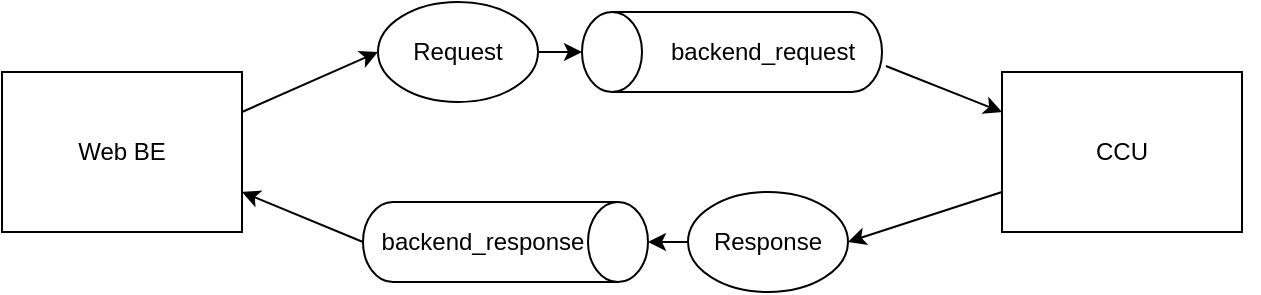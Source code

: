 <mxfile version="22.0.8" type="device">
  <diagram name="Page-1" id="ySUTEen5wOdhgKpzgKmZ">
    <mxGraphModel dx="1930" dy="938" grid="1" gridSize="10" guides="1" tooltips="1" connect="1" arrows="1" fold="1" page="1" pageScale="1" pageWidth="850" pageHeight="1100" math="0" shadow="0">
      <root>
        <mxCell id="0" />
        <mxCell id="1" parent="0" />
        <mxCell id="YEOLPIXr2C2jkLLGHpBn-8" style="edgeStyle=none;rounded=0;orthogonalLoop=1;jettySize=auto;html=1;exitX=0;exitY=0.75;exitDx=0;exitDy=0;entryX=1;entryY=0.5;entryDx=0;entryDy=0;" edge="1" parent="1" source="YEOLPIXr2C2jkLLGHpBn-1" target="YEOLPIXr2C2jkLLGHpBn-4">
          <mxGeometry relative="1" as="geometry" />
        </mxCell>
        <mxCell id="YEOLPIXr2C2jkLLGHpBn-1" value="CCU" style="rounded=0;whiteSpace=wrap;html=1;" vertex="1" parent="1">
          <mxGeometry x="630" y="440" width="120" height="80" as="geometry" />
        </mxCell>
        <mxCell id="YEOLPIXr2C2jkLLGHpBn-11" style="edgeStyle=none;rounded=0;orthogonalLoop=1;jettySize=auto;html=1;exitX=1;exitY=0.25;exitDx=0;exitDy=0;entryX=0;entryY=0.5;entryDx=0;entryDy=0;" edge="1" parent="1" source="YEOLPIXr2C2jkLLGHpBn-2" target="YEOLPIXr2C2jkLLGHpBn-3">
          <mxGeometry relative="1" as="geometry" />
        </mxCell>
        <mxCell id="YEOLPIXr2C2jkLLGHpBn-2" value="Web BE" style="rounded=0;whiteSpace=wrap;html=1;" vertex="1" parent="1">
          <mxGeometry x="130" y="440" width="120" height="80" as="geometry" />
        </mxCell>
        <mxCell id="YEOLPIXr2C2jkLLGHpBn-3" value="Request" style="ellipse;whiteSpace=wrap;html=1;" vertex="1" parent="1">
          <mxGeometry x="318" y="405" width="80" height="50" as="geometry" />
        </mxCell>
        <mxCell id="YEOLPIXr2C2jkLLGHpBn-4" value="Response" style="ellipse;whiteSpace=wrap;html=1;" vertex="1" parent="1">
          <mxGeometry x="473" y="500" width="80" height="50" as="geometry" />
        </mxCell>
        <mxCell id="YEOLPIXr2C2jkLLGHpBn-10" style="edgeStyle=none;rounded=0;orthogonalLoop=1;jettySize=auto;html=1;exitX=0.5;exitY=1;exitDx=0;exitDy=0;exitPerimeter=0;entryX=1;entryY=0.75;entryDx=0;entryDy=0;" edge="1" parent="1" source="YEOLPIXr2C2jkLLGHpBn-5" target="YEOLPIXr2C2jkLLGHpBn-2">
          <mxGeometry relative="1" as="geometry" />
        </mxCell>
        <mxCell id="YEOLPIXr2C2jkLLGHpBn-5" value="" style="shape=cylinder3;whiteSpace=wrap;html=1;boundedLbl=1;backgroundOutline=1;size=15;rotation=90;" vertex="1" parent="1">
          <mxGeometry x="361.75" y="453.75" width="40" height="142.5" as="geometry" />
        </mxCell>
        <mxCell id="YEOLPIXr2C2jkLLGHpBn-13" style="edgeStyle=none;rounded=0;orthogonalLoop=1;jettySize=auto;html=1;exitX=0.325;exitY=1.013;exitDx=0;exitDy=0;exitPerimeter=0;entryX=0;entryY=0.25;entryDx=0;entryDy=0;" edge="1" parent="1" source="YEOLPIXr2C2jkLLGHpBn-6" target="YEOLPIXr2C2jkLLGHpBn-1">
          <mxGeometry relative="1" as="geometry" />
        </mxCell>
        <mxCell id="YEOLPIXr2C2jkLLGHpBn-6" value="" style="shape=cylinder3;whiteSpace=wrap;html=1;boundedLbl=1;backgroundOutline=1;size=15;rotation=-90;" vertex="1" parent="1">
          <mxGeometry x="475" y="355" width="40" height="150" as="geometry" />
        </mxCell>
        <mxCell id="YEOLPIXr2C2jkLLGHpBn-9" style="edgeStyle=none;rounded=0;orthogonalLoop=1;jettySize=auto;html=1;exitX=0;exitY=0.5;exitDx=0;exitDy=0;entryX=0.5;entryY=0;entryDx=0;entryDy=0;entryPerimeter=0;" edge="1" parent="1" source="YEOLPIXr2C2jkLLGHpBn-4" target="YEOLPIXr2C2jkLLGHpBn-5">
          <mxGeometry relative="1" as="geometry">
            <mxPoint x="350" y="560" as="targetPoint" />
          </mxGeometry>
        </mxCell>
        <mxCell id="YEOLPIXr2C2jkLLGHpBn-12" style="edgeStyle=none;rounded=0;orthogonalLoop=1;jettySize=auto;html=1;exitX=1;exitY=0.5;exitDx=0;exitDy=0;entryX=0.5;entryY=0;entryDx=0;entryDy=0;entryPerimeter=0;" edge="1" parent="1" source="YEOLPIXr2C2jkLLGHpBn-3" target="YEOLPIXr2C2jkLLGHpBn-6">
          <mxGeometry relative="1" as="geometry" />
        </mxCell>
        <mxCell id="YEOLPIXr2C2jkLLGHpBn-14" style="edgeStyle=none;rounded=0;orthogonalLoop=1;jettySize=auto;html=1;exitX=1;exitY=0.25;exitDx=0;exitDy=0;" edge="1" parent="1" source="YEOLPIXr2C2jkLLGHpBn-1" target="YEOLPIXr2C2jkLLGHpBn-1">
          <mxGeometry relative="1" as="geometry" />
        </mxCell>
        <mxCell id="YEOLPIXr2C2jkLLGHpBn-16" value="backend_request" style="text;html=1;align=center;verticalAlign=middle;resizable=0;points=[];autosize=1;strokeColor=none;fillColor=none;" vertex="1" parent="1">
          <mxGeometry x="450" y="415" width="120" height="30" as="geometry" />
        </mxCell>
        <mxCell id="YEOLPIXr2C2jkLLGHpBn-17" value="backend_response" style="text;html=1;align=center;verticalAlign=middle;resizable=0;points=[];autosize=1;strokeColor=none;fillColor=none;" vertex="1" parent="1">
          <mxGeometry x="305" y="510" width="130" height="30" as="geometry" />
        </mxCell>
      </root>
    </mxGraphModel>
  </diagram>
</mxfile>
